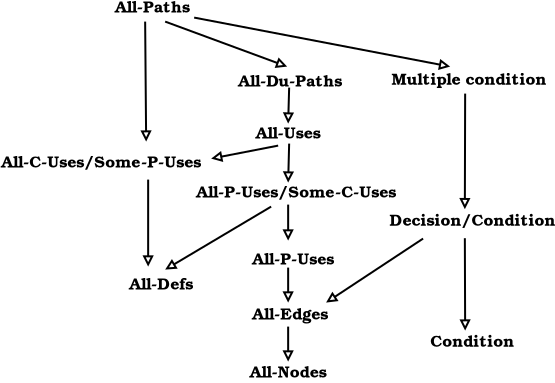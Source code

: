 <?xml version="1.0" encoding="UTF-8"?>
<dia:diagram xmlns:dia="http://www.lysator.liu.se/~alla/dia/">
  <dia:layer name="Background" visible="true">
    <dia:object type="Standard - Text" version="1" id="O0">
      <dia:attribute name="obj_pos">
        <dia:point val="18.25,3.65"/>
      </dia:attribute>
      <dia:attribute name="obj_bb">
        <dia:rectangle val="16.41,2.951;20.111,4.188"/>
      </dia:attribute>
      <dia:attribute name="text">
        <dia:composite type="text">
          <dia:attribute name="string">
            <dia:string>#All-Paths#</dia:string>
          </dia:attribute>
          <dia:attribute name="font">
            <dia:font family="bookman old style" style="64" name="Bookman-Demi"/>
          </dia:attribute>
          <dia:attribute name="height">
            <dia:real val="1"/>
          </dia:attribute>
          <dia:attribute name="pos">
            <dia:point val="18.25,3.65"/>
          </dia:attribute>
          <dia:attribute name="color">
            <dia:color val="#000000"/>
          </dia:attribute>
          <dia:attribute name="alignment">
            <dia:enum val="1"/>
          </dia:attribute>
        </dia:composite>
      </dia:attribute>
      <dia:attribute name="valign">
        <dia:enum val="3"/>
      </dia:attribute>
    </dia:object>
    <dia:object type="Standard - Text" version="1" id="O1">
      <dia:attribute name="obj_pos">
        <dia:point val="15.7,11.4"/>
      </dia:attribute>
      <dia:attribute name="obj_bb">
        <dia:rectangle val="10.793,10.701;20.629,11.938"/>
      </dia:attribute>
      <dia:attribute name="text">
        <dia:composite type="text">
          <dia:attribute name="string">
            <dia:string>#All-C-Uses/Some-P-Uses#</dia:string>
          </dia:attribute>
          <dia:attribute name="font">
            <dia:font family="bookman old style" style="64" name="Bookman-Demi"/>
          </dia:attribute>
          <dia:attribute name="height">
            <dia:real val="1"/>
          </dia:attribute>
          <dia:attribute name="pos">
            <dia:point val="15.7,11.4"/>
          </dia:attribute>
          <dia:attribute name="color">
            <dia:color val="#000000"/>
          </dia:attribute>
          <dia:attribute name="alignment">
            <dia:enum val="1"/>
          </dia:attribute>
        </dia:composite>
      </dia:attribute>
      <dia:attribute name="valign">
        <dia:enum val="3"/>
      </dia:attribute>
    </dia:object>
    <dia:object type="Standard - Text" version="1" id="O2">
      <dia:attribute name="obj_pos">
        <dia:point val="18.7,17.5"/>
      </dia:attribute>
      <dia:attribute name="obj_bb">
        <dia:rectangle val="17.09,16.823;20.31,17.995"/>
      </dia:attribute>
      <dia:attribute name="text">
        <dia:composite type="text">
          <dia:attribute name="string">
            <dia:string>#All-Defs#</dia:string>
          </dia:attribute>
          <dia:attribute name="font">
            <dia:font family="bookman old style" style="64" name="Bookman-Demi"/>
          </dia:attribute>
          <dia:attribute name="height">
            <dia:real val="1"/>
          </dia:attribute>
          <dia:attribute name="pos">
            <dia:point val="18.7,17.5"/>
          </dia:attribute>
          <dia:attribute name="color">
            <dia:color val="#000000"/>
          </dia:attribute>
          <dia:attribute name="alignment">
            <dia:enum val="1"/>
          </dia:attribute>
        </dia:composite>
      </dia:attribute>
      <dia:attribute name="valign">
        <dia:enum val="3"/>
      </dia:attribute>
    </dia:object>
    <dia:object type="Standard - Text" version="1" id="O3">
      <dia:attribute name="obj_pos">
        <dia:point val="25.15,7.35"/>
      </dia:attribute>
      <dia:attribute name="obj_bb">
        <dia:rectangle val="22.596,6.651;27.725,7.888"/>
      </dia:attribute>
      <dia:attribute name="text">
        <dia:composite type="text">
          <dia:attribute name="string">
            <dia:string>#All-Du-Paths#</dia:string>
          </dia:attribute>
          <dia:attribute name="font">
            <dia:font family="bookman old style" style="64" name="Bookman-Demi"/>
          </dia:attribute>
          <dia:attribute name="height">
            <dia:real val="1"/>
          </dia:attribute>
          <dia:attribute name="pos">
            <dia:point val="25.15,7.35"/>
          </dia:attribute>
          <dia:attribute name="color">
            <dia:color val="#000000"/>
          </dia:attribute>
          <dia:attribute name="alignment">
            <dia:enum val="1"/>
          </dia:attribute>
        </dia:composite>
      </dia:attribute>
      <dia:attribute name="valign">
        <dia:enum val="3"/>
      </dia:attribute>
    </dia:object>
    <dia:object type="Standard - Text" version="1" id="O4">
      <dia:attribute name="obj_pos">
        <dia:point val="25.05,9.95"/>
      </dia:attribute>
      <dia:attribute name="obj_bb">
        <dia:rectangle val="23.387,9.251;26.734,10.488"/>
      </dia:attribute>
      <dia:attribute name="text">
        <dia:composite type="text">
          <dia:attribute name="string">
            <dia:string>#All-Uses#</dia:string>
          </dia:attribute>
          <dia:attribute name="font">
            <dia:font family="bookman old style" style="64" name="Bookman-Demi"/>
          </dia:attribute>
          <dia:attribute name="height">
            <dia:real val="1"/>
          </dia:attribute>
          <dia:attribute name="pos">
            <dia:point val="25.05,9.95"/>
          </dia:attribute>
          <dia:attribute name="color">
            <dia:color val="#000000"/>
          </dia:attribute>
          <dia:attribute name="alignment">
            <dia:enum val="1"/>
          </dia:attribute>
        </dia:composite>
      </dia:attribute>
      <dia:attribute name="valign">
        <dia:enum val="3"/>
      </dia:attribute>
    </dia:object>
    <dia:object type="Standard - Text" version="1" id="O5">
      <dia:attribute name="obj_pos">
        <dia:point val="25.45,12.9"/>
      </dia:attribute>
      <dia:attribute name="obj_bb">
        <dia:rectangle val="20.543,12.223;30.358,13.395"/>
      </dia:attribute>
      <dia:attribute name="text">
        <dia:composite type="text">
          <dia:attribute name="string">
            <dia:string>#All-P-Uses/Some-C-Uses#</dia:string>
          </dia:attribute>
          <dia:attribute name="font">
            <dia:font family="bookman old style" style="64" name="Bookman-Demi"/>
          </dia:attribute>
          <dia:attribute name="height">
            <dia:real val="1"/>
          </dia:attribute>
          <dia:attribute name="pos">
            <dia:point val="25.45,12.9"/>
          </dia:attribute>
          <dia:attribute name="color">
            <dia:color val="#000000"/>
          </dia:attribute>
          <dia:attribute name="alignment">
            <dia:enum val="1"/>
          </dia:attribute>
        </dia:composite>
      </dia:attribute>
      <dia:attribute name="valign">
        <dia:enum val="3"/>
      </dia:attribute>
    </dia:object>
    <dia:object type="Standard - Text" version="1" id="O6">
      <dia:attribute name="obj_pos">
        <dia:point val="25.3,16.25"/>
      </dia:attribute>
      <dia:attribute name="obj_bb">
        <dia:rectangle val="23.225,15.551;27.396,16.788"/>
      </dia:attribute>
      <dia:attribute name="text">
        <dia:composite type="text">
          <dia:attribute name="string">
            <dia:string>#All-P-Uses#</dia:string>
          </dia:attribute>
          <dia:attribute name="font">
            <dia:font family="bookman old style" style="64" name="Bookman-Demi"/>
          </dia:attribute>
          <dia:attribute name="height">
            <dia:real val="1"/>
          </dia:attribute>
          <dia:attribute name="pos">
            <dia:point val="25.3,16.25"/>
          </dia:attribute>
          <dia:attribute name="color">
            <dia:color val="#000000"/>
          </dia:attribute>
          <dia:attribute name="alignment">
            <dia:enum val="1"/>
          </dia:attribute>
        </dia:composite>
      </dia:attribute>
      <dia:attribute name="valign">
        <dia:enum val="3"/>
      </dia:attribute>
    </dia:object>
    <dia:object type="Standard - Text" version="1" id="O7">
      <dia:attribute name="obj_pos">
        <dia:point val="25.15,19"/>
      </dia:attribute>
      <dia:attribute name="obj_bb">
        <dia:rectangle val="23.23,18.323;27.07,19.495"/>
      </dia:attribute>
      <dia:attribute name="text">
        <dia:composite type="text">
          <dia:attribute name="string">
            <dia:string>#All-Edges#</dia:string>
          </dia:attribute>
          <dia:attribute name="font">
            <dia:font family="bookman old style" style="64" name="Bookman-Demi"/>
          </dia:attribute>
          <dia:attribute name="height">
            <dia:real val="1"/>
          </dia:attribute>
          <dia:attribute name="pos">
            <dia:point val="25.15,19"/>
          </dia:attribute>
          <dia:attribute name="color">
            <dia:color val="#000000"/>
          </dia:attribute>
          <dia:attribute name="alignment">
            <dia:enum val="1"/>
          </dia:attribute>
        </dia:composite>
      </dia:attribute>
      <dia:attribute name="valign">
        <dia:enum val="3"/>
      </dia:attribute>
    </dia:object>
    <dia:object type="Standard - Text" version="1" id="O8">
      <dia:attribute name="obj_pos">
        <dia:point val="25.05,21.9"/>
      </dia:attribute>
      <dia:attribute name="obj_bb">
        <dia:rectangle val="23.084,21.201;27.038,22.438"/>
      </dia:attribute>
      <dia:attribute name="text">
        <dia:composite type="text">
          <dia:attribute name="string">
            <dia:string>#All-Nodes#</dia:string>
          </dia:attribute>
          <dia:attribute name="font">
            <dia:font family="bookman old style" style="64" name="Bookman-Demi"/>
          </dia:attribute>
          <dia:attribute name="height">
            <dia:real val="1"/>
          </dia:attribute>
          <dia:attribute name="pos">
            <dia:point val="25.05,21.9"/>
          </dia:attribute>
          <dia:attribute name="color">
            <dia:color val="#000000"/>
          </dia:attribute>
          <dia:attribute name="alignment">
            <dia:enum val="1"/>
          </dia:attribute>
        </dia:composite>
      </dia:attribute>
      <dia:attribute name="valign">
        <dia:enum val="3"/>
      </dia:attribute>
    </dia:object>
    <dia:object type="Standard - Line" version="0" id="O9">
      <dia:attribute name="obj_pos">
        <dia:point val="17.9,4.1"/>
      </dia:attribute>
      <dia:attribute name="obj_bb">
        <dia:rectangle val="17.55,4.05;18.35,10.153"/>
      </dia:attribute>
      <dia:attribute name="conn_endpoints">
        <dia:point val="17.9,4.1"/>
        <dia:point val="17.95,10.1"/>
      </dia:attribute>
      <dia:attribute name="numcp">
        <dia:int val="1"/>
      </dia:attribute>
      <dia:attribute name="end_arrow">
        <dia:enum val="2"/>
      </dia:attribute>
      <dia:attribute name="end_arrow_length">
        <dia:real val="0.4"/>
      </dia:attribute>
      <dia:attribute name="end_arrow_width">
        <dia:real val="0.4"/>
      </dia:attribute>
    </dia:object>
    <dia:object type="Standard - Line" version="0" id="O10">
      <dia:attribute name="obj_pos">
        <dia:point val="18.9,4.1"/>
      </dia:attribute>
      <dia:attribute name="obj_bb">
        <dia:rectangle val="18.836,4.036;25.186,6.743"/>
      </dia:attribute>
      <dia:attribute name="conn_endpoints">
        <dia:point val="18.9,4.1"/>
        <dia:point val="25.0,6.35"/>
      </dia:attribute>
      <dia:attribute name="numcp">
        <dia:int val="1"/>
      </dia:attribute>
      <dia:attribute name="end_arrow">
        <dia:enum val="2"/>
      </dia:attribute>
      <dia:attribute name="end_arrow_length">
        <dia:real val="0.4"/>
      </dia:attribute>
      <dia:attribute name="end_arrow_width">
        <dia:real val="0.4"/>
      </dia:attribute>
    </dia:object>
    <dia:object type="Standard - Line" version="0" id="O11">
      <dia:attribute name="obj_pos">
        <dia:point val="25.1,7.4"/>
      </dia:attribute>
      <dia:attribute name="obj_bb">
        <dia:rectangle val="24.649,7.349;25.451,9.261"/>
      </dia:attribute>
      <dia:attribute name="conn_endpoints">
        <dia:point val="25.1,7.4"/>
        <dia:point val="25.05,9.2"/>
      </dia:attribute>
      <dia:attribute name="numcp">
        <dia:int val="1"/>
      </dia:attribute>
      <dia:attribute name="end_arrow">
        <dia:enum val="2"/>
      </dia:attribute>
      <dia:attribute name="end_arrow_length">
        <dia:real val="0.4"/>
      </dia:attribute>
      <dia:attribute name="end_arrow_width">
        <dia:real val="0.4"/>
      </dia:attribute>
    </dia:object>
    <dia:object type="Standard - Line" version="0" id="O12">
      <dia:attribute name="obj_pos">
        <dia:point val="25.1,10.2"/>
      </dia:attribute>
      <dia:attribute name="obj_bb">
        <dia:rectangle val="24.649,10.149;25.451,12.21"/>
      </dia:attribute>
      <dia:attribute name="conn_endpoints">
        <dia:point val="25.1,10.2"/>
        <dia:point val="25.05,12.15"/>
      </dia:attribute>
      <dia:attribute name="numcp">
        <dia:int val="1"/>
      </dia:attribute>
      <dia:attribute name="end_arrow">
        <dia:enum val="2"/>
      </dia:attribute>
      <dia:attribute name="end_arrow_length">
        <dia:real val="0.4"/>
      </dia:attribute>
      <dia:attribute name="end_arrow_width">
        <dia:real val="0.4"/>
      </dia:attribute>
    </dia:object>
    <dia:object type="Standard - Line" version="0" id="O13">
      <dia:attribute name="obj_pos">
        <dia:point val="25.05,13.25"/>
      </dia:attribute>
      <dia:attribute name="obj_bb">
        <dia:rectangle val="24.65,13.2;25.45,15.1"/>
      </dia:attribute>
      <dia:attribute name="conn_endpoints">
        <dia:point val="25.05,13.25"/>
        <dia:point val="25.05,15.05"/>
      </dia:attribute>
      <dia:attribute name="numcp">
        <dia:int val="1"/>
      </dia:attribute>
      <dia:attribute name="end_arrow">
        <dia:enum val="2"/>
      </dia:attribute>
      <dia:attribute name="end_arrow_length">
        <dia:real val="0.4"/>
      </dia:attribute>
      <dia:attribute name="end_arrow_width">
        <dia:real val="0.4"/>
      </dia:attribute>
    </dia:object>
    <dia:object type="Standard - Line" version="0" id="O14">
      <dia:attribute name="obj_pos">
        <dia:point val="25.05,16.4"/>
      </dia:attribute>
      <dia:attribute name="obj_bb">
        <dia:rectangle val="24.65,16.35;25.45,18.2"/>
      </dia:attribute>
      <dia:attribute name="conn_endpoints">
        <dia:point val="25.05,16.4"/>
        <dia:point val="25.05,18.15"/>
      </dia:attribute>
      <dia:attribute name="numcp">
        <dia:int val="1"/>
      </dia:attribute>
      <dia:attribute name="end_arrow">
        <dia:enum val="2"/>
      </dia:attribute>
      <dia:attribute name="end_arrow_length">
        <dia:real val="0.4"/>
      </dia:attribute>
      <dia:attribute name="end_arrow_width">
        <dia:real val="0.4"/>
      </dia:attribute>
    </dia:object>
    <dia:object type="Standard - Line" version="0" id="O15">
      <dia:attribute name="obj_pos">
        <dia:point val="25.05,19.35"/>
      </dia:attribute>
      <dia:attribute name="obj_bb">
        <dia:rectangle val="24.65,19.3;25.45,21.15"/>
      </dia:attribute>
      <dia:attribute name="conn_endpoints">
        <dia:point val="25.05,19.35"/>
        <dia:point val="25.05,21.1"/>
      </dia:attribute>
      <dia:attribute name="numcp">
        <dia:int val="1"/>
      </dia:attribute>
      <dia:attribute name="end_arrow">
        <dia:enum val="2"/>
      </dia:attribute>
      <dia:attribute name="end_arrow_length">
        <dia:real val="0.4"/>
      </dia:attribute>
      <dia:attribute name="end_arrow_width">
        <dia:real val="0.4"/>
      </dia:attribute>
    </dia:object>
    <dia:object type="Standard - Line" version="0" id="O16">
      <dia:attribute name="obj_pos">
        <dia:point val="18.05,12"/>
      </dia:attribute>
      <dia:attribute name="obj_bb">
        <dia:rectangle val="17.65,11.95;18.45,16.4"/>
      </dia:attribute>
      <dia:attribute name="conn_endpoints">
        <dia:point val="18.05,12"/>
        <dia:point val="18.05,16.35"/>
      </dia:attribute>
      <dia:attribute name="numcp">
        <dia:int val="1"/>
      </dia:attribute>
      <dia:attribute name="end_arrow">
        <dia:enum val="2"/>
      </dia:attribute>
      <dia:attribute name="end_arrow_length">
        <dia:real val="0.4"/>
      </dia:attribute>
      <dia:attribute name="end_arrow_width">
        <dia:real val="0.4"/>
      </dia:attribute>
    </dia:object>
    <dia:object type="Standard - Line" version="0" id="O17">
      <dia:attribute name="obj_pos">
        <dia:point val="24.55,10.3"/>
      </dia:attribute>
      <dia:attribute name="obj_bb">
        <dia:rectangle val="21.075,10.241;24.609,11.352"/>
      </dia:attribute>
      <dia:attribute name="conn_endpoints">
        <dia:point val="24.55,10.3"/>
        <dia:point val="21.2,10.95"/>
      </dia:attribute>
      <dia:attribute name="numcp">
        <dia:int val="1"/>
      </dia:attribute>
      <dia:attribute name="end_arrow">
        <dia:enum val="2"/>
      </dia:attribute>
      <dia:attribute name="end_arrow_length">
        <dia:real val="0.4"/>
      </dia:attribute>
      <dia:attribute name="end_arrow_width">
        <dia:real val="0.4"/>
      </dia:attribute>
    </dia:object>
    <dia:object type="Standard - Line" version="0" id="O18">
      <dia:attribute name="obj_pos">
        <dia:point val="24.2,13.35"/>
      </dia:attribute>
      <dia:attribute name="obj_bb">
        <dia:rectangle val="18.653,13.281;24.268,16.869"/>
      </dia:attribute>
      <dia:attribute name="conn_endpoints">
        <dia:point val="24.2,13.35"/>
        <dia:point val="18.9,16.5"/>
      </dia:attribute>
      <dia:attribute name="numcp">
        <dia:int val="1"/>
      </dia:attribute>
      <dia:attribute name="end_arrow">
        <dia:enum val="2"/>
      </dia:attribute>
      <dia:attribute name="end_arrow_length">
        <dia:real val="0.4"/>
      </dia:attribute>
      <dia:attribute name="end_arrow_width">
        <dia:real val="0.4"/>
      </dia:attribute>
    </dia:object>
    <dia:object type="Standard - Text" version="1" id="O19">
      <dia:attribute name="obj_pos">
        <dia:point val="34.251,20.358"/>
      </dia:attribute>
      <dia:attribute name="obj_bb">
        <dia:rectangle val="32.275,19.659;36.249,20.895"/>
      </dia:attribute>
      <dia:attribute name="text">
        <dia:composite type="text">
          <dia:attribute name="string">
            <dia:string>#Condition#</dia:string>
          </dia:attribute>
          <dia:attribute name="font">
            <dia:font family="bookman old style" style="64" name="Bookman-Demi"/>
          </dia:attribute>
          <dia:attribute name="height">
            <dia:real val="1"/>
          </dia:attribute>
          <dia:attribute name="pos">
            <dia:point val="34.251,20.358"/>
          </dia:attribute>
          <dia:attribute name="color">
            <dia:color val="#000000"/>
          </dia:attribute>
          <dia:attribute name="alignment">
            <dia:enum val="1"/>
          </dia:attribute>
        </dia:composite>
      </dia:attribute>
      <dia:attribute name="valign">
        <dia:enum val="3"/>
      </dia:attribute>
    </dia:object>
    <dia:object type="Standard - Text" version="1" id="O20">
      <dia:attribute name="obj_pos">
        <dia:point val="34.261,14.307"/>
      </dia:attribute>
      <dia:attribute name="obj_bb">
        <dia:rectangle val="30.406,13.609;38.138,14.845"/>
      </dia:attribute>
      <dia:attribute name="text">
        <dia:composite type="text">
          <dia:attribute name="string">
            <dia:string>#Decision/Condition#</dia:string>
          </dia:attribute>
          <dia:attribute name="font">
            <dia:font family="bookman old style" style="64" name="Bookman-Demi"/>
          </dia:attribute>
          <dia:attribute name="height">
            <dia:real val="1"/>
          </dia:attribute>
          <dia:attribute name="pos">
            <dia:point val="34.261,14.307"/>
          </dia:attribute>
          <dia:attribute name="color">
            <dia:color val="#000000"/>
          </dia:attribute>
          <dia:attribute name="alignment">
            <dia:enum val="1"/>
          </dia:attribute>
        </dia:composite>
      </dia:attribute>
      <dia:attribute name="valign">
        <dia:enum val="3"/>
      </dia:attribute>
    </dia:object>
    <dia:object type="Standard - Text" version="1" id="O21">
      <dia:attribute name="obj_pos">
        <dia:point val="34.09,7.258"/>
      </dia:attribute>
      <dia:attribute name="obj_bb">
        <dia:rectangle val="30.355,6.559;37.846,7.795"/>
      </dia:attribute>
      <dia:attribute name="text">
        <dia:composite type="text">
          <dia:attribute name="string">
            <dia:string>#Multiple condition#</dia:string>
          </dia:attribute>
          <dia:attribute name="font">
            <dia:font family="bookman old style" style="64" name="Bookman-Demi"/>
          </dia:attribute>
          <dia:attribute name="height">
            <dia:real val="1"/>
          </dia:attribute>
          <dia:attribute name="pos">
            <dia:point val="34.09,7.258"/>
          </dia:attribute>
          <dia:attribute name="color">
            <dia:color val="#000000"/>
          </dia:attribute>
          <dia:attribute name="alignment">
            <dia:enum val="1"/>
          </dia:attribute>
        </dia:composite>
      </dia:attribute>
      <dia:attribute name="valign">
        <dia:enum val="3"/>
      </dia:attribute>
    </dia:object>
    <dia:object type="Standard - Line" version="0" id="O22">
      <dia:attribute name="obj_pos">
        <dia:point val="33.9,7.7"/>
      </dia:attribute>
      <dia:attribute name="obj_bb">
        <dia:rectangle val="33.485,7.65;34.285,13.531"/>
      </dia:attribute>
      <dia:attribute name="conn_endpoints">
        <dia:point val="33.9,7.7"/>
        <dia:point val="33.885,13.48"/>
      </dia:attribute>
      <dia:attribute name="numcp">
        <dia:int val="1"/>
      </dia:attribute>
      <dia:attribute name="end_arrow">
        <dia:enum val="2"/>
      </dia:attribute>
      <dia:attribute name="end_arrow_length">
        <dia:real val="0.4"/>
      </dia:attribute>
      <dia:attribute name="end_arrow_width">
        <dia:real val="0.4"/>
      </dia:attribute>
    </dia:object>
    <dia:object type="Standard - Line" version="0" id="O23">
      <dia:attribute name="obj_pos">
        <dia:point val="33.885,14.93"/>
      </dia:attribute>
      <dia:attribute name="obj_bb">
        <dia:rectangle val="33.5,14.88;34.3,19.601"/>
      </dia:attribute>
      <dia:attribute name="conn_endpoints">
        <dia:point val="33.885,14.93"/>
        <dia:point val="33.9,19.55"/>
      </dia:attribute>
      <dia:attribute name="numcp">
        <dia:int val="1"/>
      </dia:attribute>
      <dia:attribute name="end_arrow">
        <dia:enum val="2"/>
      </dia:attribute>
      <dia:attribute name="end_arrow_length">
        <dia:real val="0.4"/>
      </dia:attribute>
      <dia:attribute name="end_arrow_width">
        <dia:real val="0.4"/>
      </dia:attribute>
    </dia:object>
    <dia:object type="Standard - Line" version="0" id="O24">
      <dia:attribute name="obj_pos">
        <dia:point val="31.797,14.949"/>
      </dia:attribute>
      <dia:attribute name="obj_bb">
        <dia:rectangle val="26.685,14.88;31.866,18.511"/>
      </dia:attribute>
      <dia:attribute name="conn_endpoints">
        <dia:point val="31.797,14.949"/>
        <dia:point val="26.947,18.149"/>
      </dia:attribute>
      <dia:attribute name="numcp">
        <dia:int val="1"/>
      </dia:attribute>
      <dia:attribute name="end_arrow">
        <dia:enum val="2"/>
      </dia:attribute>
      <dia:attribute name="end_arrow_length">
        <dia:real val="0.4"/>
      </dia:attribute>
      <dia:attribute name="end_arrow_width">
        <dia:real val="0.4"/>
      </dia:attribute>
    </dia:object>
    <dia:object type="Standard - Line" version="0" id="O25">
      <dia:attribute name="obj_pos">
        <dia:point val="20.35,3.9"/>
      </dia:attribute>
      <dia:attribute name="obj_bb">
        <dia:rectangle val="20.292,3.841;33.274,6.752"/>
      </dia:attribute>
      <dia:attribute name="conn_endpoints">
        <dia:point val="20.35,3.9"/>
        <dia:point val="33.15,6.35"/>
      </dia:attribute>
      <dia:attribute name="numcp">
        <dia:int val="1"/>
      </dia:attribute>
      <dia:attribute name="end_arrow">
        <dia:enum val="2"/>
      </dia:attribute>
      <dia:attribute name="end_arrow_length">
        <dia:real val="0.4"/>
      </dia:attribute>
      <dia:attribute name="end_arrow_width">
        <dia:real val="0.4"/>
      </dia:attribute>
    </dia:object>
  </dia:layer>
</dia:diagram>
